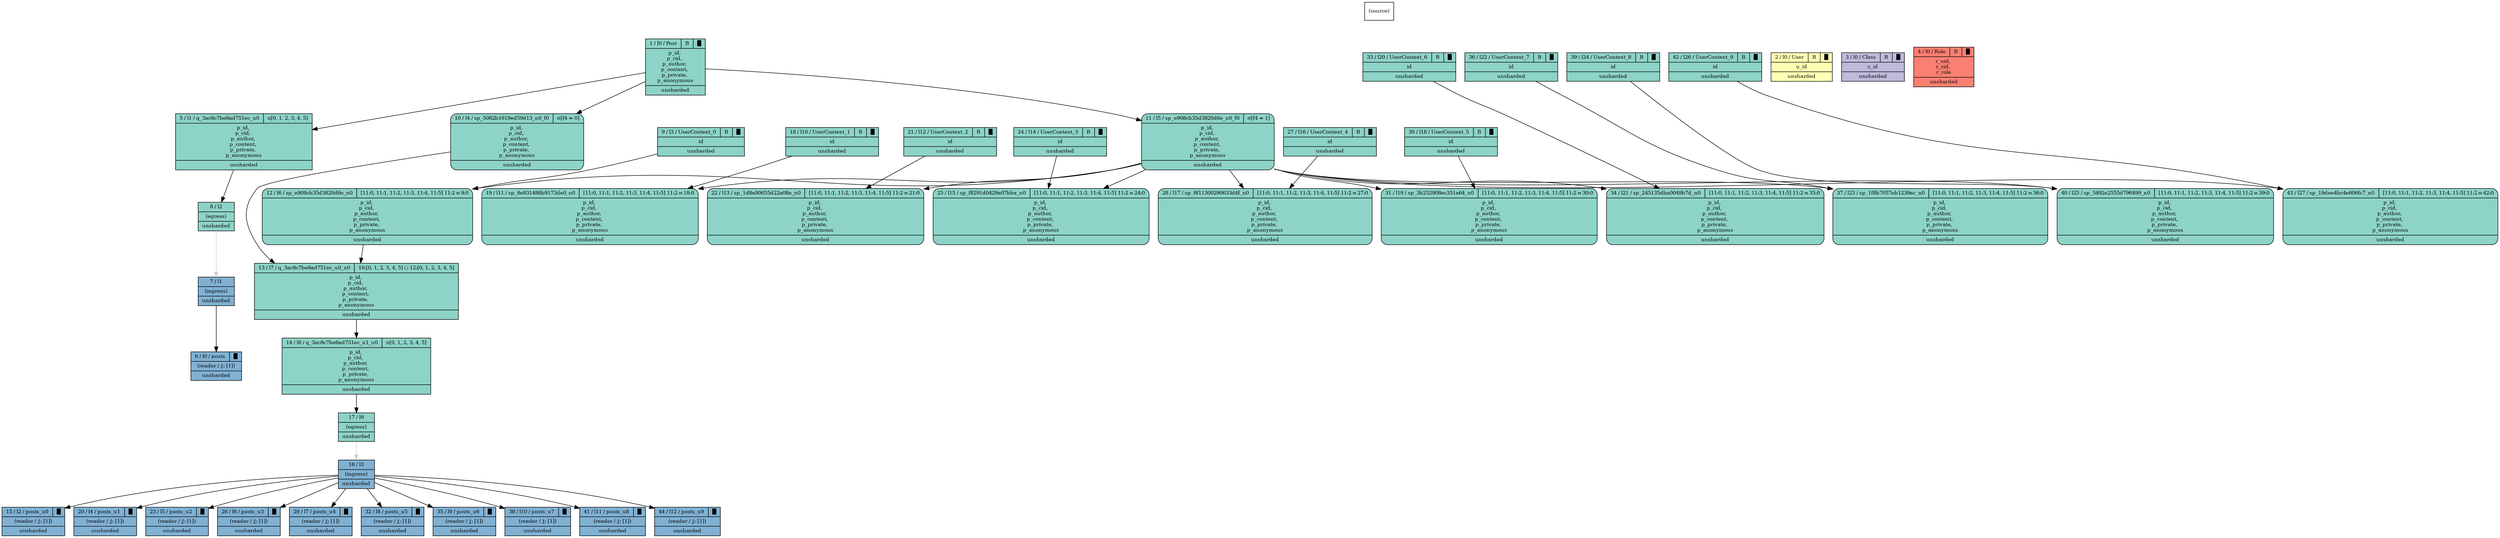 digraph {{
    node [shape=record, fontsize=10]
    n0 [style="filled", fillcolor=white, label="(source)"]
    n1 [style="filled", fillcolor="/set312/1", label="{ { 1 / l0 / Post | B | █ } | p_id, \np_cid, \np_author, \np_content, \np_private, \np_anonymous | unsharded }"]
    n2 [style="filled", fillcolor="/set312/2", label="{ { 2 / l0 / User | B | █ } | u_id | unsharded }"]
    n3 [style="filled", fillcolor="/set312/3", label="{ { 3 / l0 / Class | B | █ } | c_id | unsharded }"]
    n4 [style="filled", fillcolor="/set312/4", label="{ { 4 / l0 / Role | B | █ } | r_uid, \nr_cid, \nr_role | unsharded }"]
    n5 [style="filled", fillcolor="/set312/1", label="{{ 5 / l1 / q_3ac8c7be6ad751ec_n0 | π[0, 1, 2, 3, 4, 5]  } | p_id, \np_cid, \np_author, \np_content, \np_private, \np_anonymous | unsharded }"]
    n6 [style="filled", fillcolor="/set312/5", label="{ { 6 / l0 / posts | █ } | (reader / ⚷: [1]) | unsharded }"]
    n7 [style="filled", fillcolor="/set312/5", label="{ { 7 / l1  } | (ingress) | unsharded }"]
    n8 [style="filled", fillcolor="/set312/1", label="{ 8 / l2 | (egress) | unsharded }"]
    n9 [style="filled", fillcolor="/set312/1", label="{ { 9 / l3 / UserContext_0 | B | █ } | id | unsharded }"]
    n10 [style="filled,rounded", fillcolor="/set312/1", label="{{ 10 / l4 / sp_5082b1619ed59d13_n0_f0 | σ[f4 = 0]  } | p_id, \np_cid, \np_author, \np_content, \np_private, \np_anonymous | unsharded }"]
    n11 [style="filled,rounded", fillcolor="/set312/1", label="{{ 11 / l5 / sp_e908cb35d3820d6e_n0_f0 | σ[f4 = 1]  } | p_id, \np_cid, \np_author, \np_content, \np_private, \np_anonymous | unsharded }"]
    n12 [style="filled,rounded", fillcolor="/set312/1", label="{{ 12 / l6 / sp_e908cb35d3820d6e_n0 | [11:0, 11:1, 11:2, 11:3, 11:4, 11:5] 11:2 ⋈ 9:0  } | p_id, \np_cid, \np_author, \np_content, \np_private, \np_anonymous | unsharded }"]
    n13 [style="filled", fillcolor="/set312/1", label="{{ 13 / l7 / q_3ac8c7be6ad751ec_u0_n0 | 10:[0, 1, 2, 3, 4, 5] ⋃ 12:[0, 1, 2, 3, 4, 5]  } | p_id, \np_cid, \np_author, \np_content, \np_private, \np_anonymous | unsharded }"]
    n14 [style="filled", fillcolor="/set312/1", label="{{ 14 / l8 / q_3ac8c7be6ad751ec_n1_u0 | π[0, 1, 2, 3, 4, 5]  } | p_id, \np_cid, \np_author, \np_content, \np_private, \np_anonymous | unsharded }"]
    n15 [style="filled", fillcolor="/set312/5", label="{ { 15 / l2 / posts_u0 | █ } | (reader / ⚷: [1]) | unsharded }"]
    n16 [style="filled", fillcolor="/set312/5", label="{ { 16 / l3  } | (ingress) | unsharded }"]
    n17 [style="filled", fillcolor="/set312/1", label="{ 17 / l9 | (egress) | unsharded }"]
    n18 [style="filled", fillcolor="/set312/1", label="{ { 18 / l10 / UserContext_1 | B | █ } | id | unsharded }"]
    n19 [style="filled,rounded", fillcolor="/set312/1", label="{{ 19 / l11 / sp_8e831486b9173de0_n0 | [11:0, 11:1, 11:2, 11:3, 11:4, 11:5] 11:2 ⋈ 18:0  } | p_id, \np_cid, \np_author, \np_content, \np_private, \np_anonymous | unsharded }"]
    n20 [style="filled", fillcolor="/set312/5", label="{ { 20 / l4 / posts_u1 | █ } | (reader / ⚷: [1]) | unsharded }"]
    n21 [style="filled", fillcolor="/set312/1", label="{ { 21 / l12 / UserContext_2 | B | █ } | id | unsharded }"]
    n22 [style="filled,rounded", fillcolor="/set312/1", label="{{ 22 / l13 / sp_1d8a80655d22a08a_n0 | [11:0, 11:1, 11:2, 11:3, 11:4, 11:5] 11:2 ⋈ 21:0  } | p_id, \np_cid, \np_author, \np_content, \np_private, \np_anonymous | unsharded }"]
    n23 [style="filled", fillcolor="/set312/5", label="{ { 23 / l5 / posts_u2 | █ } | (reader / ⚷: [1]) | unsharded }"]
    n24 [style="filled", fillcolor="/set312/1", label="{ { 24 / l14 / UserContext_3 | B | █ } | id | unsharded }"]
    n25 [style="filled,rounded", fillcolor="/set312/1", label="{{ 25 / l15 / sp_f8291d0429a07bba_n0 | [11:0, 11:1, 11:2, 11:3, 11:4, 11:5] 11:2 ⋈ 24:0  } | p_id, \np_cid, \np_author, \np_content, \np_private, \np_anonymous | unsharded }"]
    n26 [style="filled", fillcolor="/set312/5", label="{ { 26 / l6 / posts_u3 | █ } | (reader / ⚷: [1]) | unsharded }"]
    n27 [style="filled", fillcolor="/set312/1", label="{ { 27 / l16 / UserContext_4 | B | █ } | id | unsharded }"]
    n28 [style="filled,rounded", fillcolor="/set312/1", label="{{ 28 / l17 / sp_8f11300290633d4f_n0 | [11:0, 11:1, 11:2, 11:3, 11:4, 11:5] 11:2 ⋈ 27:0  } | p_id, \np_cid, \np_author, \np_content, \np_private, \np_anonymous | unsharded }"]
    n29 [style="filled", fillcolor="/set312/5", label="{ { 29 / l7 / posts_u4 | █ } | (reader / ⚷: [1]) | unsharded }"]
    n30 [style="filled", fillcolor="/set312/1", label="{ { 30 / l18 / UserContext_5 | B | █ } | id | unsharded }"]
    n31 [style="filled,rounded", fillcolor="/set312/1", label="{{ 31 / l19 / sp_3b252908ec351a64_n0 | [11:0, 11:1, 11:2, 11:3, 11:4, 11:5] 11:2 ⋈ 30:0  } | p_id, \np_cid, \np_author, \np_content, \np_private, \np_anonymous | unsharded }"]
    n32 [style="filled", fillcolor="/set312/5", label="{ { 32 / l8 / posts_u5 | █ } | (reader / ⚷: [1]) | unsharded }"]
    n33 [style="filled", fillcolor="/set312/1", label="{ { 33 / l20 / UserContext_6 | B | █ } | id | unsharded }"]
    n34 [style="filled,rounded", fillcolor="/set312/1", label="{{ 34 / l21 / sp_245135dba0049b7d_n0 | [11:0, 11:1, 11:2, 11:3, 11:4, 11:5] 11:2 ⋈ 33:0  } | p_id, \np_cid, \np_author, \np_content, \np_private, \np_anonymous | unsharded }"]
    n35 [style="filled", fillcolor="/set312/5", label="{ { 35 / l9 / posts_u6 | █ } | (reader / ⚷: [1]) | unsharded }"]
    n36 [style="filled", fillcolor="/set312/1", label="{ { 36 / l22 / UserContext_7 | B | █ } | id | unsharded }"]
    n37 [style="filled,rounded", fillcolor="/set312/1", label="{{ 37 / l23 / sp_1f8b7057eb1239ac_n0 | [11:0, 11:1, 11:2, 11:3, 11:4, 11:5] 11:2 ⋈ 36:0  } | p_id, \np_cid, \np_author, \np_content, \np_private, \np_anonymous | unsharded }"]
    n38 [style="filled", fillcolor="/set312/5", label="{ { 38 / l10 / posts_u7 | █ } | (reader / ⚷: [1]) | unsharded }"]
    n39 [style="filled", fillcolor="/set312/1", label="{ { 39 / l24 / UserContext_8 | B | █ } | id | unsharded }"]
    n40 [style="filled,rounded", fillcolor="/set312/1", label="{{ 40 / l25 / sp_3492e2555d796499_n0 | [11:0, 11:1, 11:2, 11:3, 11:4, 11:5] 11:2 ⋈ 39:0  } | p_id, \np_cid, \np_author, \np_content, \np_private, \np_anonymous | unsharded }"]
    n41 [style="filled", fillcolor="/set312/5", label="{ { 41 / l11 / posts_u8 | █ } | (reader / ⚷: [1]) | unsharded }"]
    n42 [style="filled", fillcolor="/set312/1", label="{ { 42 / l26 / UserContext_9 | B | █ } | id | unsharded }"]
    n43 [style="filled,rounded", fillcolor="/set312/1", label="{{ 43 / l27 / sp_19dee4bc4e606fc7_n0 | [11:0, 11:1, 11:2, 11:3, 11:4, 11:5] 11:2 ⋈ 42:0  } | p_id, \np_cid, \np_author, \np_content, \np_private, \np_anonymous | unsharded }"]
    n44 [style="filled", fillcolor="/set312/5", label="{ { 44 / l12 / posts_u9 | █ } | (reader / ⚷: [1]) | unsharded }"]
    n0 -> n1 [ style=invis ]
    n0 -> n2 [ style=invis ]
    n0 -> n3 [ style=invis ]
    n0 -> n4 [ style=invis ]
    n1 -> n5 [  ]
    n5 -> n8 [  ]
    n7 -> n6 [  ]
    n8 -> n7 [ color="#CCCCCC" ]
    n0 -> n9 [ style=invis ]
    n1 -> n10 [  ]
    n1 -> n11 [  ]
    n11 -> n12 [  ]
    n9 -> n12 [  ]
    n12 -> n13 [  ]
    n10 -> n13 [  ]
    n13 -> n14 [  ]
    n14 -> n17 [  ]
    n16 -> n15 [  ]
    n17 -> n16 [ color="#CCCCCC" ]
    n0 -> n18 [ style=invis ]
    n11 -> n19 [  ]
    n18 -> n19 [  ]
    n16 -> n20 [  ]
    n0 -> n21 [ style=invis ]
    n11 -> n22 [  ]
    n21 -> n22 [  ]
    n16 -> n23 [  ]
    n0 -> n24 [ style=invis ]
    n11 -> n25 [  ]
    n24 -> n25 [  ]
    n16 -> n26 [  ]
    n0 -> n27 [ style=invis ]
    n11 -> n28 [  ]
    n27 -> n28 [  ]
    n16 -> n29 [  ]
    n0 -> n30 [ style=invis ]
    n11 -> n31 [  ]
    n30 -> n31 [  ]
    n16 -> n32 [  ]
    n0 -> n33 [ style=invis ]
    n11 -> n34 [  ]
    n33 -> n34 [  ]
    n16 -> n35 [  ]
    n0 -> n36 [ style=invis ]
    n11 -> n37 [  ]
    n36 -> n37 [  ]
    n16 -> n38 [  ]
    n0 -> n39 [ style=invis ]
    n11 -> n40 [  ]
    n39 -> n40 [  ]
    n16 -> n41 [  ]
    n0 -> n42 [ style=invis ]
    n11 -> n43 [  ]
    n42 -> n43 [  ]
    n16 -> n44 [  ]
}}
